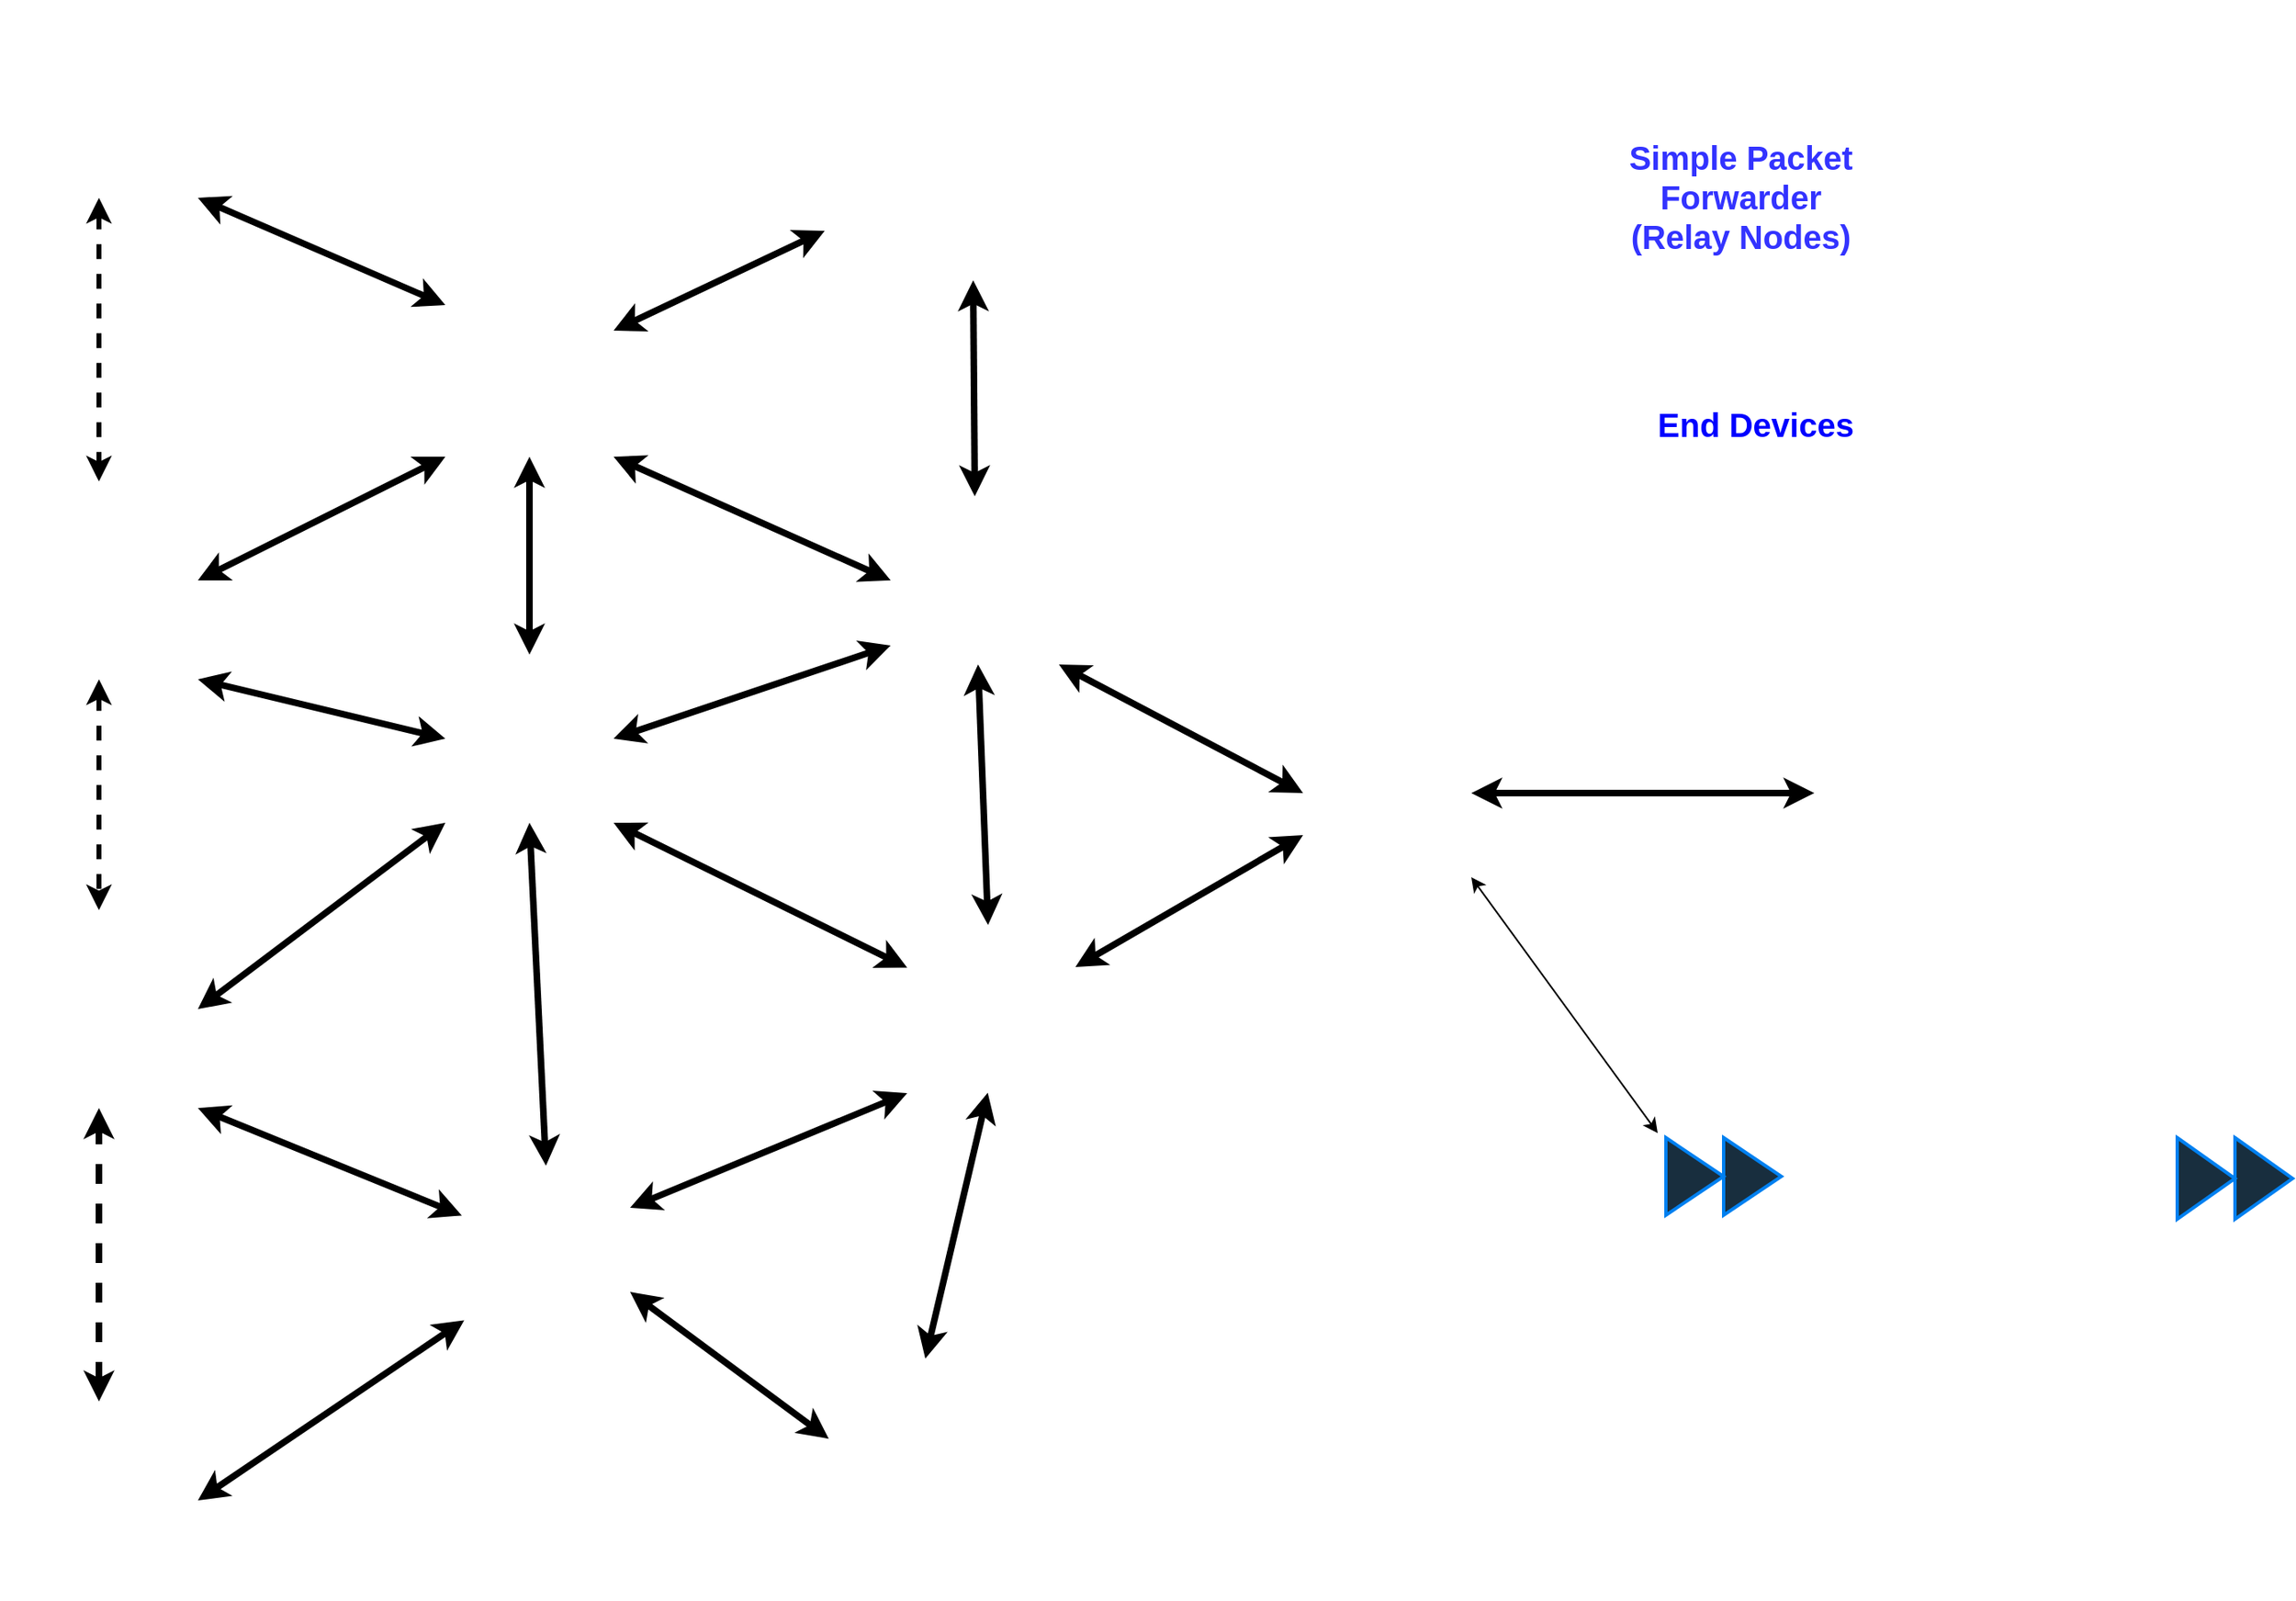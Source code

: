 <mxfile version="23.0.2" type="github">
  <diagram name="Page-1" id="EuA_YrtEMQ8OeRDGVzNk">
    <mxGraphModel dx="1741" dy="2054" grid="1" gridSize="10" guides="1" tooltips="1" connect="1" arrows="1" fold="1" page="1" pageScale="1" pageWidth="850" pageHeight="1100" math="0" shadow="0">
      <root>
        <mxCell id="0" />
        <mxCell id="1" parent="0" />
        <mxCell id="NCyLiusnZEwWGSVtfZov-16" style="edgeStyle=none;shape=connector;rounded=0;orthogonalLoop=1;jettySize=auto;html=1;exitX=1;exitY=0.5;exitDx=0;exitDy=0;entryX=0;entryY=1;entryDx=0;entryDy=0;labelBackgroundColor=default;strokeColor=default;align=center;verticalAlign=middle;fontFamily=Helvetica;fontSize=11;fontColor=default;startArrow=classic;startFill=1;endArrow=classic;endFill=1;strokeWidth=4;" edge="1" parent="1" source="NCyLiusnZEwWGSVtfZov-1" target="NCyLiusnZEwWGSVtfZov-5">
          <mxGeometry relative="1" as="geometry" />
        </mxCell>
        <mxCell id="NCyLiusnZEwWGSVtfZov-37" style="rounded=0;orthogonalLoop=1;jettySize=auto;html=1;exitX=1;exitY=1;exitDx=0;exitDy=0;entryX=0;entryY=0.5;entryDx=0;entryDy=0;strokeColor=default;startArrow=classic;startFill=1;endFill=1;strokeWidth=4;" edge="1" parent="1" source="NCyLiusnZEwWGSVtfZov-1" target="NCyLiusnZEwWGSVtfZov-4">
          <mxGeometry relative="1" as="geometry" />
        </mxCell>
        <mxCell id="NCyLiusnZEwWGSVtfZov-42" style="edgeStyle=none;shape=connector;rounded=0;orthogonalLoop=1;jettySize=auto;html=1;entryX=0.5;entryY=0;entryDx=0;entryDy=0;labelBackgroundColor=default;strokeColor=default;align=center;verticalAlign=middle;fontFamily=Helvetica;fontSize=11;fontColor=default;startArrow=classic;startFill=1;endArrow=classic;endFill=1;dashed=1;strokeWidth=3;" edge="1" parent="1" source="NCyLiusnZEwWGSVtfZov-1" target="NCyLiusnZEwWGSVtfZov-3">
          <mxGeometry relative="1" as="geometry" />
        </mxCell>
        <mxCell id="NCyLiusnZEwWGSVtfZov-1" value="" style="shape=image;verticalLabelPosition=bottom;labelBackgroundColor=default;verticalAlign=top;aspect=fixed;imageAspect=0;image=https://static.thenounproject.com/png/3216172-200.png;" vertex="1" parent="1">
          <mxGeometry x="80" y="242" width="120" height="120" as="geometry" />
        </mxCell>
        <mxCell id="NCyLiusnZEwWGSVtfZov-23" style="edgeStyle=none;shape=connector;rounded=0;orthogonalLoop=1;jettySize=auto;html=1;exitX=1;exitY=0.25;exitDx=0;exitDy=0;entryX=0;entryY=1;entryDx=0;entryDy=0;labelBackgroundColor=default;strokeColor=default;align=center;verticalAlign=middle;fontFamily=Helvetica;fontSize=11;fontColor=default;startArrow=classic;startFill=1;endArrow=classic;endFill=1;strokeWidth=4;" edge="1" parent="1" source="NCyLiusnZEwWGSVtfZov-2" target="NCyLiusnZEwWGSVtfZov-10">
          <mxGeometry relative="1" as="geometry" />
        </mxCell>
        <mxCell id="NCyLiusnZEwWGSVtfZov-38" style="rounded=0;orthogonalLoop=1;jettySize=auto;html=1;exitX=0.5;exitY=0;exitDx=0;exitDy=0;entryX=0.5;entryY=1;entryDx=0;entryDy=0;strokeColor=default;startArrow=classic;startFill=1;endFill=1;strokeWidth=4;" edge="1" parent="1" source="NCyLiusnZEwWGSVtfZov-2" target="NCyLiusnZEwWGSVtfZov-4">
          <mxGeometry relative="1" as="geometry" />
        </mxCell>
        <mxCell id="NCyLiusnZEwWGSVtfZov-2" value="" style="shape=image;verticalLabelPosition=bottom;labelBackgroundColor=default;verticalAlign=top;aspect=fixed;imageAspect=0;image=https://cdn-icons-png.freepik.com/512/1698/1698293.png;" vertex="1" parent="1">
          <mxGeometry x="360" y="657" width="102" height="102" as="geometry" />
        </mxCell>
        <mxCell id="NCyLiusnZEwWGSVtfZov-17" style="edgeStyle=none;shape=connector;rounded=0;orthogonalLoop=1;jettySize=auto;html=1;exitX=1;exitY=0.5;exitDx=0;exitDy=0;entryX=0;entryY=1;entryDx=0;entryDy=0;labelBackgroundColor=default;strokeColor=default;align=center;verticalAlign=middle;fontFamily=Helvetica;fontSize=11;fontColor=default;startArrow=classic;startFill=1;endArrow=classic;endFill=1;strokeWidth=4;" edge="1" parent="1" source="NCyLiusnZEwWGSVtfZov-3" target="NCyLiusnZEwWGSVtfZov-4">
          <mxGeometry relative="1" as="geometry" />
        </mxCell>
        <mxCell id="NCyLiusnZEwWGSVtfZov-19" style="edgeStyle=none;shape=connector;rounded=0;orthogonalLoop=1;jettySize=auto;html=1;exitX=1;exitY=1;exitDx=0;exitDy=0;labelBackgroundColor=default;strokeColor=default;align=center;verticalAlign=middle;fontFamily=Helvetica;fontSize=11;fontColor=default;startArrow=classic;startFill=1;endArrow=classic;endFill=1;strokeWidth=4;" edge="1" parent="1" source="NCyLiusnZEwWGSVtfZov-3" target="NCyLiusnZEwWGSVtfZov-2">
          <mxGeometry relative="1" as="geometry" />
        </mxCell>
        <mxCell id="NCyLiusnZEwWGSVtfZov-3" value="" style="shape=image;verticalLabelPosition=bottom;labelBackgroundColor=default;verticalAlign=top;aspect=fixed;imageAspect=0;image=https://static.thenounproject.com/png/3216172-200.png;" vertex="1" parent="1">
          <mxGeometry x="80" y="502" width="120" height="120" as="geometry" />
        </mxCell>
        <mxCell id="NCyLiusnZEwWGSVtfZov-27" style="edgeStyle=none;shape=connector;rounded=0;orthogonalLoop=1;jettySize=auto;html=1;exitX=1;exitY=1;exitDx=0;exitDy=0;labelBackgroundColor=default;strokeColor=default;align=center;verticalAlign=middle;fontFamily=Helvetica;fontSize=11;fontColor=default;startArrow=classic;startFill=1;endArrow=classic;endFill=1;strokeWidth=4;" edge="1" parent="1" source="NCyLiusnZEwWGSVtfZov-4" target="NCyLiusnZEwWGSVtfZov-10">
          <mxGeometry relative="1" as="geometry" />
        </mxCell>
        <mxCell id="NCyLiusnZEwWGSVtfZov-4" value="" style="shape=image;verticalLabelPosition=bottom;labelBackgroundColor=default;verticalAlign=top;aspect=fixed;imageAspect=0;image=https://cdn-icons-png.freepik.com/512/1698/1698293.png;" vertex="1" parent="1">
          <mxGeometry x="350" y="347" width="102" height="102" as="geometry" />
        </mxCell>
        <mxCell id="NCyLiusnZEwWGSVtfZov-20" style="edgeStyle=none;shape=connector;rounded=0;orthogonalLoop=1;jettySize=auto;html=1;exitX=1;exitY=0.25;exitDx=0;exitDy=0;entryX=0;entryY=0.75;entryDx=0;entryDy=0;labelBackgroundColor=default;strokeColor=default;align=center;verticalAlign=middle;fontFamily=Helvetica;fontSize=11;fontColor=default;startArrow=classic;startFill=1;endArrow=classic;endFill=1;strokeWidth=4;" edge="1" parent="1" source="NCyLiusnZEwWGSVtfZov-5" target="NCyLiusnZEwWGSVtfZov-12">
          <mxGeometry relative="1" as="geometry" />
        </mxCell>
        <mxCell id="NCyLiusnZEwWGSVtfZov-21" style="edgeStyle=none;shape=connector;rounded=0;orthogonalLoop=1;jettySize=auto;html=1;exitX=1;exitY=1;exitDx=0;exitDy=0;entryX=0;entryY=0.5;entryDx=0;entryDy=0;labelBackgroundColor=default;strokeColor=default;align=center;verticalAlign=middle;fontFamily=Helvetica;fontSize=11;fontColor=default;startArrow=classic;startFill=1;endArrow=classic;endFill=1;strokeWidth=4;" edge="1" parent="1" source="NCyLiusnZEwWGSVtfZov-5" target="NCyLiusnZEwWGSVtfZov-9">
          <mxGeometry relative="1" as="geometry" />
        </mxCell>
        <mxCell id="NCyLiusnZEwWGSVtfZov-39" style="edgeStyle=none;shape=connector;rounded=0;orthogonalLoop=1;jettySize=auto;html=1;entryX=0.5;entryY=0;entryDx=0;entryDy=0;labelBackgroundColor=default;strokeColor=default;align=center;verticalAlign=middle;fontFamily=Helvetica;fontSize=11;fontColor=default;startArrow=classic;startFill=1;endArrow=classic;endFill=1;strokeWidth=4;" edge="1" parent="1" source="NCyLiusnZEwWGSVtfZov-5" target="NCyLiusnZEwWGSVtfZov-4">
          <mxGeometry relative="1" as="geometry" />
        </mxCell>
        <mxCell id="NCyLiusnZEwWGSVtfZov-5" value="" style="shape=image;verticalLabelPosition=bottom;labelBackgroundColor=default;verticalAlign=top;aspect=fixed;imageAspect=0;image=https://cdn-icons-png.freepik.com/512/1698/1698293.png;" vertex="1" parent="1">
          <mxGeometry x="350" y="125" width="102" height="102" as="geometry" />
        </mxCell>
        <mxCell id="NCyLiusnZEwWGSVtfZov-41" style="edgeStyle=none;shape=connector;rounded=0;orthogonalLoop=1;jettySize=auto;html=1;exitX=0.5;exitY=1;exitDx=0;exitDy=0;labelBackgroundColor=default;strokeColor=default;align=center;verticalAlign=middle;fontFamily=Helvetica;fontSize=11;fontColor=default;startArrow=classic;startFill=1;endArrow=classic;endFill=1;dashed=1;strokeWidth=3;" edge="1" parent="1" source="NCyLiusnZEwWGSVtfZov-6" target="NCyLiusnZEwWGSVtfZov-1">
          <mxGeometry relative="1" as="geometry" />
        </mxCell>
        <mxCell id="NCyLiusnZEwWGSVtfZov-6" value="" style="shape=image;verticalLabelPosition=bottom;labelBackgroundColor=default;verticalAlign=top;aspect=fixed;imageAspect=0;image=https://static.thenounproject.com/png/3216172-200.png;" vertex="1" parent="1">
          <mxGeometry x="80" y="-50" width="120" height="120" as="geometry" />
        </mxCell>
        <mxCell id="NCyLiusnZEwWGSVtfZov-43" style="edgeStyle=none;shape=connector;rounded=0;orthogonalLoop=1;jettySize=auto;html=1;exitX=0.5;exitY=0;exitDx=0;exitDy=0;labelBackgroundColor=default;strokeColor=default;align=center;verticalAlign=middle;fontFamily=Helvetica;fontSize=11;fontColor=default;startArrow=classic;startFill=1;endArrow=classic;endFill=1;strokeWidth=4;dashed=1;" edge="1" parent="1" source="NCyLiusnZEwWGSVtfZov-7" target="NCyLiusnZEwWGSVtfZov-3">
          <mxGeometry relative="1" as="geometry" />
        </mxCell>
        <mxCell id="NCyLiusnZEwWGSVtfZov-7" value="" style="shape=image;verticalLabelPosition=bottom;labelBackgroundColor=default;verticalAlign=top;aspect=fixed;imageAspect=0;image=https://static.thenounproject.com/png/3216172-200.png;" vertex="1" parent="1">
          <mxGeometry x="80" y="800" width="120" height="120" as="geometry" />
        </mxCell>
        <mxCell id="NCyLiusnZEwWGSVtfZov-30" style="edgeStyle=none;shape=connector;rounded=0;orthogonalLoop=1;jettySize=auto;html=1;exitX=1;exitY=1;exitDx=0;exitDy=0;entryX=0;entryY=0.5;entryDx=0;entryDy=0;labelBackgroundColor=default;strokeColor=default;align=center;verticalAlign=middle;fontFamily=Helvetica;fontSize=11;fontColor=default;startArrow=classic;startFill=1;endArrow=classic;endFill=1;strokeWidth=4;" edge="1" parent="1" source="NCyLiusnZEwWGSVtfZov-9" target="NCyLiusnZEwWGSVtfZov-11">
          <mxGeometry relative="1" as="geometry" />
        </mxCell>
        <mxCell id="NCyLiusnZEwWGSVtfZov-40" style="edgeStyle=none;shape=connector;rounded=0;orthogonalLoop=1;jettySize=auto;html=1;labelBackgroundColor=default;strokeColor=default;align=center;verticalAlign=middle;fontFamily=Helvetica;fontSize=11;fontColor=default;startArrow=classic;startFill=1;endArrow=classic;endFill=1;strokeWidth=4;" edge="1" parent="1" source="NCyLiusnZEwWGSVtfZov-9" target="NCyLiusnZEwWGSVtfZov-10">
          <mxGeometry relative="1" as="geometry" />
        </mxCell>
        <mxCell id="NCyLiusnZEwWGSVtfZov-9" value="" style="shape=image;verticalLabelPosition=bottom;labelBackgroundColor=default;verticalAlign=top;aspect=fixed;imageAspect=0;image=https://cdn-icons-png.freepik.com/512/1698/1698293.png;" vertex="1" parent="1">
          <mxGeometry x="620" y="251" width="102" height="102" as="geometry" />
        </mxCell>
        <mxCell id="NCyLiusnZEwWGSVtfZov-31" style="edgeStyle=none;shape=connector;rounded=0;orthogonalLoop=1;jettySize=auto;html=1;exitX=1;exitY=0.25;exitDx=0;exitDy=0;entryX=0;entryY=0.75;entryDx=0;entryDy=0;labelBackgroundColor=default;strokeColor=default;align=center;verticalAlign=middle;fontFamily=Helvetica;fontSize=11;fontColor=default;startArrow=classic;startFill=1;endArrow=classic;endFill=1;strokeWidth=4;" edge="1" parent="1" source="NCyLiusnZEwWGSVtfZov-10" target="NCyLiusnZEwWGSVtfZov-11">
          <mxGeometry relative="1" as="geometry" />
        </mxCell>
        <mxCell id="NCyLiusnZEwWGSVtfZov-10" value="" style="shape=image;verticalLabelPosition=bottom;labelBackgroundColor=default;verticalAlign=top;aspect=fixed;imageAspect=0;image=https://cdn-icons-png.freepik.com/512/1698/1698293.png;" vertex="1" parent="1">
          <mxGeometry x="630" y="511" width="102" height="102" as="geometry" />
        </mxCell>
        <mxCell id="NCyLiusnZEwWGSVtfZov-11" value="" style="shape=image;verticalLabelPosition=bottom;labelBackgroundColor=default;verticalAlign=top;aspect=fixed;imageAspect=0;image=https://cdn-icons-png.freepik.com/512/1698/1698293.png;" vertex="1" parent="1">
          <mxGeometry x="870" y="380" width="102" height="102" as="geometry" />
        </mxCell>
        <mxCell id="NCyLiusnZEwWGSVtfZov-28" style="edgeStyle=none;shape=connector;rounded=0;orthogonalLoop=1;jettySize=auto;html=1;exitX=0.75;exitY=1;exitDx=0;exitDy=0;entryX=0.5;entryY=0;entryDx=0;entryDy=0;labelBackgroundColor=default;strokeColor=default;align=center;verticalAlign=middle;fontFamily=Helvetica;fontSize=11;fontColor=default;startArrow=classic;startFill=1;endArrow=classic;endFill=1;strokeWidth=4;" edge="1" parent="1" source="NCyLiusnZEwWGSVtfZov-12" target="NCyLiusnZEwWGSVtfZov-9">
          <mxGeometry relative="1" as="geometry" />
        </mxCell>
        <mxCell id="NCyLiusnZEwWGSVtfZov-12" value="" style="shape=image;verticalLabelPosition=bottom;labelBackgroundColor=default;verticalAlign=top;aspect=fixed;imageAspect=0;image=https://static.thenounproject.com/png/3216172-200.png;" vertex="1" parent="1">
          <mxGeometry x="580" width="120" height="120" as="geometry" />
        </mxCell>
        <mxCell id="NCyLiusnZEwWGSVtfZov-29" style="edgeStyle=none;shape=connector;rounded=0;orthogonalLoop=1;jettySize=auto;html=1;exitX=0.5;exitY=0;exitDx=0;exitDy=0;labelBackgroundColor=default;strokeColor=default;align=center;verticalAlign=middle;fontFamily=Helvetica;fontSize=11;fontColor=default;startArrow=classic;startFill=1;endArrow=classic;endFill=1;strokeWidth=4;entryX=0.479;entryY=0.997;entryDx=0;entryDy=0;entryPerimeter=0;" edge="1" parent="1" source="NCyLiusnZEwWGSVtfZov-13" target="NCyLiusnZEwWGSVtfZov-10">
          <mxGeometry relative="1" as="geometry" />
        </mxCell>
        <mxCell id="NCyLiusnZEwWGSVtfZov-13" value="" style="shape=image;verticalLabelPosition=bottom;labelBackgroundColor=default;verticalAlign=top;aspect=fixed;imageAspect=0;image=https://static.thenounproject.com/png/3216172-200.png;" vertex="1" parent="1">
          <mxGeometry x="581" y="774" width="120" height="120" as="geometry" />
        </mxCell>
        <mxCell id="NCyLiusnZEwWGSVtfZov-32" style="edgeStyle=none;shape=connector;rounded=0;orthogonalLoop=1;jettySize=auto;html=1;exitX=0;exitY=0.5;exitDx=0;exitDy=0;entryX=1;entryY=0.5;entryDx=0;entryDy=0;labelBackgroundColor=default;strokeColor=default;align=center;verticalAlign=middle;fontFamily=Helvetica;fontSize=11;fontColor=default;startArrow=classic;startFill=1;endArrow=classic;endFill=1;strokeWidth=4;" edge="1" parent="1" source="NCyLiusnZEwWGSVtfZov-14" target="NCyLiusnZEwWGSVtfZov-11">
          <mxGeometry relative="1" as="geometry" />
        </mxCell>
        <mxCell id="NCyLiusnZEwWGSVtfZov-14" value="" style="shape=image;verticalLabelPosition=bottom;labelBackgroundColor=default;verticalAlign=top;aspect=fixed;imageAspect=0;image=https://static.thenounproject.com/png/3216172-200.png;" vertex="1" parent="1">
          <mxGeometry x="1180" y="371" width="120" height="120" as="geometry" />
        </mxCell>
        <mxCell id="NCyLiusnZEwWGSVtfZov-15" style="rounded=0;orthogonalLoop=1;jettySize=auto;html=1;exitX=1;exitY=1;exitDx=0;exitDy=0;entryX=0;entryY=0.098;entryDx=0;entryDy=0;entryPerimeter=0;endArrow=classic;endFill=1;startArrow=classic;startFill=1;strokeWidth=4;" edge="1" parent="1" source="NCyLiusnZEwWGSVtfZov-6" target="NCyLiusnZEwWGSVtfZov-5">
          <mxGeometry relative="1" as="geometry" />
        </mxCell>
        <mxCell id="NCyLiusnZEwWGSVtfZov-18" style="edgeStyle=none;shape=connector;rounded=0;orthogonalLoop=1;jettySize=auto;html=1;exitX=1;exitY=0.5;exitDx=0;exitDy=0;entryX=0.014;entryY=0.919;entryDx=0;entryDy=0;entryPerimeter=0;labelBackgroundColor=default;strokeColor=default;align=center;verticalAlign=middle;fontFamily=Helvetica;fontSize=11;fontColor=default;startArrow=classic;startFill=1;endArrow=classic;endFill=1;strokeWidth=4;" edge="1" parent="1" source="NCyLiusnZEwWGSVtfZov-7" target="NCyLiusnZEwWGSVtfZov-2">
          <mxGeometry relative="1" as="geometry" />
        </mxCell>
        <mxCell id="NCyLiusnZEwWGSVtfZov-22" style="edgeStyle=none;shape=connector;rounded=0;orthogonalLoop=1;jettySize=auto;html=1;exitX=1;exitY=0.5;exitDx=0;exitDy=0;entryX=0;entryY=0.887;entryDx=0;entryDy=0;entryPerimeter=0;labelBackgroundColor=default;strokeColor=default;align=center;verticalAlign=middle;fontFamily=Helvetica;fontSize=11;fontColor=default;startArrow=classic;startFill=1;endArrow=classic;endFill=1;strokeWidth=4;" edge="1" parent="1" source="NCyLiusnZEwWGSVtfZov-4" target="NCyLiusnZEwWGSVtfZov-9">
          <mxGeometry relative="1" as="geometry" />
        </mxCell>
        <mxCell id="NCyLiusnZEwWGSVtfZov-24" style="edgeStyle=none;shape=connector;rounded=0;orthogonalLoop=1;jettySize=auto;html=1;exitX=1;exitY=0.75;exitDx=0;exitDy=0;entryX=0.012;entryY=0.405;entryDx=0;entryDy=0;entryPerimeter=0;labelBackgroundColor=default;strokeColor=default;align=center;verticalAlign=middle;fontFamily=Helvetica;fontSize=11;fontColor=default;startArrow=classic;startFill=1;endArrow=classic;endFill=1;strokeWidth=4;" edge="1" parent="1" source="NCyLiusnZEwWGSVtfZov-2" target="NCyLiusnZEwWGSVtfZov-13">
          <mxGeometry relative="1" as="geometry" />
        </mxCell>
        <mxCell id="NCyLiusnZEwWGSVtfZov-33" value="" style="shape=image;verticalLabelPosition=bottom;labelBackgroundColor=default;verticalAlign=top;aspect=fixed;imageAspect=0;image=https://cdn-icons-png.freepik.com/512/1698/1698293.png;imageBackground=none;" vertex="1" parent="1">
          <mxGeometry x="972" y="18" width="102" height="102" as="geometry" />
        </mxCell>
        <mxCell id="NCyLiusnZEwWGSVtfZov-34" value="Simple Packet&lt;br style=&quot;font-size: 20px;&quot;&gt;Forwarder&lt;br style=&quot;font-size: 20px;&quot;&gt;(Relay Nodes)" style="text;html=1;align=center;verticalAlign=middle;resizable=0;points=[];autosize=1;strokeColor=none;fillColor=none;fontSize=20;fontFamily=Helvetica;fontColor=#3333FF;fontStyle=1" vertex="1" parent="1">
          <mxGeometry x="1055" y="24" width="160" height="90" as="geometry" />
        </mxCell>
        <mxCell id="NCyLiusnZEwWGSVtfZov-35" value="" style="shape=image;verticalLabelPosition=bottom;labelBackgroundColor=default;verticalAlign=top;aspect=fixed;imageAspect=0;image=https://static.thenounproject.com/png/3216172-200.png;" vertex="1" parent="1">
          <mxGeometry x="963" y="131" width="120" height="120" as="geometry" />
        </mxCell>
        <mxCell id="NCyLiusnZEwWGSVtfZov-36" value="End Devices" style="text;html=1;align=center;verticalAlign=middle;resizable=0;points=[];autosize=1;strokeColor=none;fillColor=none;fontSize=20;fontFamily=Helvetica;fontColor=#0000FF;fontStyle=1" vertex="1" parent="1">
          <mxGeometry x="1074" y="187" width="140" height="40" as="geometry" />
        </mxCell>
        <mxCell id="NCyLiusnZEwWGSVtfZov-44" value="" style="html=1;verticalLabelPosition=bottom;align=center;labelBackgroundColor=#ffffff;verticalAlign=top;strokeWidth=2;strokeColor=#0080F0;shadow=0;dashed=0;shape=mxgraph.ios7.icons.forward;fontFamily=Helvetica;fontSize=11;fontColor=default;fillColor=#182E3E;" vertex="1" parent="1">
          <mxGeometry x="1090" y="640" width="70" height="47" as="geometry" />
        </mxCell>
        <mxCell id="NCyLiusnZEwWGSVtfZov-45" value="" style="html=1;verticalLabelPosition=bottom;align=center;labelBackgroundColor=#ffffff;verticalAlign=top;strokeWidth=2;strokeColor=#0080F0;shadow=0;dashed=0;shape=mxgraph.ios7.icons.forward;fontFamily=Helvetica;fontSize=11;fontColor=default;fillColor=#182E3E;" vertex="1" parent="1">
          <mxGeometry x="1400" y="640" width="70" height="49.5" as="geometry" />
        </mxCell>
        <mxCell id="NCyLiusnZEwWGSVtfZov-46" style="edgeStyle=none;shape=connector;rounded=0;orthogonalLoop=1;jettySize=auto;html=1;exitX=1;exitY=1;exitDx=0;exitDy=0;entryX=-0.071;entryY=-0.059;entryDx=0;entryDy=0;entryPerimeter=0;labelBackgroundColor=default;strokeColor=default;align=center;verticalAlign=middle;fontFamily=Helvetica;fontSize=11;fontColor=default;startArrow=classic;startFill=1;endArrow=classic;endFill=1;" edge="1" parent="1" source="NCyLiusnZEwWGSVtfZov-11" target="NCyLiusnZEwWGSVtfZov-44">
          <mxGeometry relative="1" as="geometry" />
        </mxCell>
      </root>
    </mxGraphModel>
  </diagram>
</mxfile>
